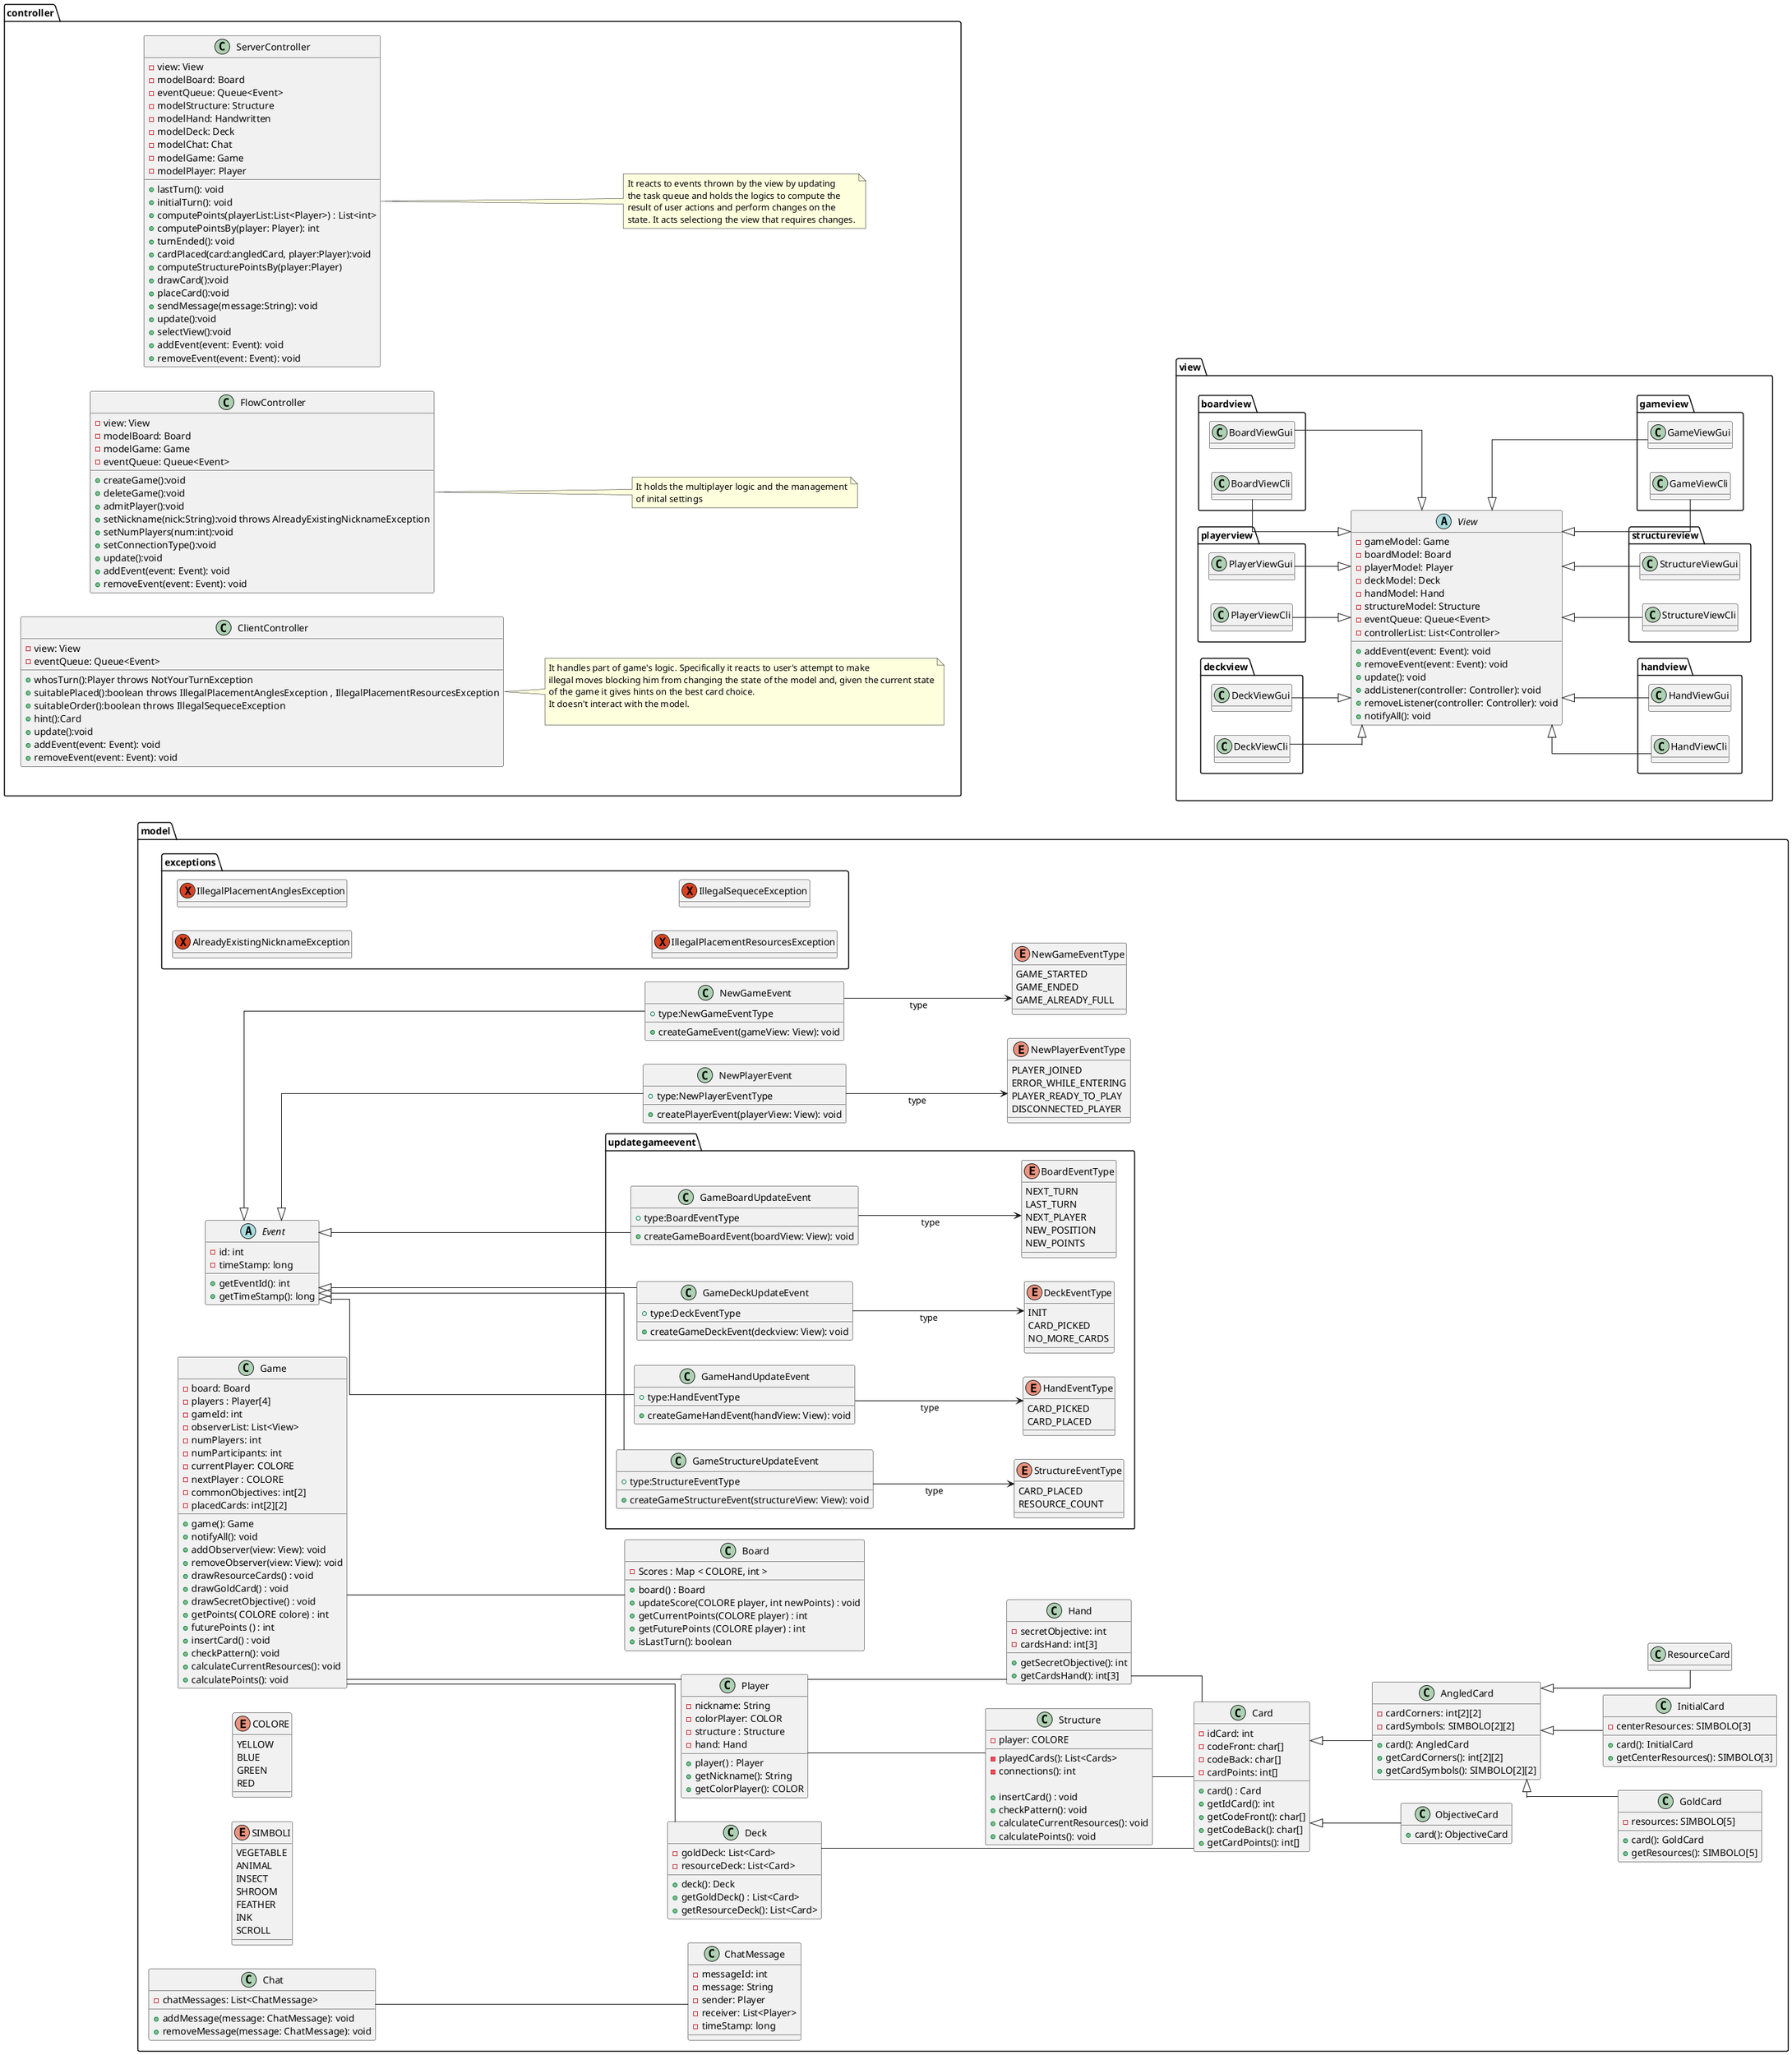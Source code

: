 @startuml uml

hide empty fields
skinparam linetype ortho

'TODO: '
'1. Enumerazione simboli e colori '
'2. frecce di composizione per struttura - carte '
'3. metodi Game '
'4. tutto controller '
'5. come inserire, cosa inserire per la view '
'6. inserire network? '

package model {

    class Game {
        - board: Board
        - players : Player[4]
        - gameId: int
        - observerList: List<View>
        - numPlayers: int
        - numParticipants: int
        '- ?StadioGioco
        - currentPlayer: COLORE
        - nextPlayer : COLORE
        - commonObjectives: int[2]
        - placedCards: int[2][2]

        'General'
        + game(): Game
        + notifyAll(): void
        + addObserver(view: View): void
        + removeObserver(view: View): void
        'Initial'
        + drawResourceCards() : void
        + drawGoldCard() : void
        + drawSecretObjective() : void
        'Board'
        + getPoints( COLORE colore) : int
        + futurePoints () : int
        'Structure'
        + insertCard() : void
        + checkPattern(): void
        + calculateCurrentResources(): void
        + calculatePoints(): void
    }

    class Player {
        - nickname: String
        - colorPlayer: COLOR
        - structure : Structure
        - hand: Hand
        + player() : Player
        + getNickname(): String
        + getColorPlayer(): COLOR
           }

    class Board {
        - Scores : Map < COLORE, int >

        + board() : Board
        + updateScore(COLORE player, int newPoints) : void
        'modifica la mappa dello Scores'
        + getCurrentPoints(COLORE player) : int
        + getFuturePoints (COLORE player) : int
        + isLastTurn(): boolean
    }

    class Card {
        'colore lo codifichiam nell'id? o lo salviamo in una var?
        - idCard: int
        - codeFront: char[]
        - codeBack: char[]
        - cardPoints: int[]

        + card() : Card
        + getIdCard(): int
        + getCodeFront(): char[]
        + getCodeBack(): char[]
        + getCardPoints(): int[]
    }

    class ObjectiveCard extends Card {
        'tipo dell'obiettivo con enum? o codificato?'
        'non chiarissimo come caratterizzare l'obiettivo'

        +card(): ObjectiveCard
    }

    class AngledCard extends Card {
        - cardCorners: int[2][2]
        'decidere valore di default per corner non presente, corner presente non collegato, Id/puntatore carrta'
        - cardSymbols: SIMBOLO[2][2]

        + card(): AngledCard
        + getCardCorners(): int[2][2]
        + getCardSymbols(): SIMBOLO[2][2]
    }

    class GoldCard extends AngledCard {
        - resources: SIMBOLO[5]
        'tipo ^ da capire'
        'caratterizzare tipo obiettivo'

        + card(): GoldCard
        + getResources(): SIMBOLO[5]
    }

    class InitialCard extends AngledCard {
        - centerResources: SIMBOLO[3]
        'tipo da capire'

        + card(): InitialCard
        + getCenterResources(): SIMBOLO[3]
    }

    class ResourceCard extends AngledCard {}

    class Structure {

        'è necessario che abbia player se è unico di un playre?'
        - player: COLORE
        - playedCards(): List<Cards>
        'può restituire la prima carta della struttura da cui ripercorrere ricorsivamente le connessioni'
        'può restituire una lista con le connessioni ordinate'
        - connections(): int

        + insertCard() : void
        + checkPattern(): void
        + calculateCurrentResources(): void
        + calculatePoints(): void
    }

    class Deck {
        'check sul tipo dinamico statico'
        - goldDeck: List<Card>
        - resourceDeck: List<Card>

        + deck(): Deck
        + getGoldDeck() : List<Card>
        + getResourceDeck(): List<Card>
    }

    class Hand {
        - secretObjective: int
        - cardsHand: int[3]

        + getSecretObjective(): int
        + getCardsHand(): int[3]
    }

    enum COLORE {
        YELLOW
        BLUE
        GREEN
        RED
    }

    enum SIMBOLI {
        VEGETABLE
        ANIMAL
        INSECT
        SHROOM
        FEATHER
        INK
        SCROLL
    }

    abstract class Event {
        - id: int
        - timeStamp: long
        + getEventId(): int
        + getTimeStamp(): long
    }

    class NewPlayerEvent extends Event{
        + createPlayerEvent(playerView: View): void
        +type:NewPlayerEventType
    }

    class NewGameEvent extends Event{
        + createGameEvent(gameView: View): void
        +type:NewGameEventType
    }

    package updategameevent {

        enum BoardEventType{
            NEXT_TURN
            LAST_TURN
            NEXT_PLAYER
            NEW_POSITION
            NEW_POINTS
        }
        enum DeckEventType{
            INIT
            CARD_PICKED
            NO_MORE_CARDS
        }
        enum HandEventType{
            CARD_PICKED
            CARD_PLACED
        }
        enum StructureEventType{
            CARD_PLACED
            RESOURCE_COUNT
        }

        class GameBoardUpdateEvent {
            + createGameBoardEvent(boardView: View): void
            +type:BoardEventType
 
        }

        class GameDeckUpdateEvent {
            + createGameDeckEvent(deckview: View): void
            +type:DeckEventType
        }

        class GameHandUpdateEvent {
            + createGameHandEvent(handView: View): void
            +type:HandEventType
        }

        class GameStructureUpdateEvent {
            + createGameStructureEvent(structureView: View): void
            +type:StructureEventType
        }
    }

    enum NewPlayerEventType{
        PLAYER_JOINED
        ERROR_WHILE_ENTERING
        PLAYER_READY_TO_PLAY
        DISCONNECTED_PLAYER
    }

    enum NewGameEventType{
        GAME_STARTED
        GAME_ENDED
        GAME_ALREADY_FULL
    }

    class ChatMessage {
        - messageId: int
        - message: String
        - sender: Player
        - receiver: List<Player>
        - timeStamp: long
    }

    class Chat {
        - chatMessages: List<ChatMessage>
        + addMessage(message: ChatMessage): void
        + removeMessage(message: ChatMessage): void
    }

    package exceptions{
        exception AlreadyExistingNicknameException{}
        exception IllegalPlacementAnglesException{}
        exception IllegalPlacementResourcesException{}
        exception IllegalSequeceException{}
    }
}

package controller {
    class ServerController{
        -view: View
        -modelBoard: Board 
        -eventQueue: Queue<Event>
        -modelStructure: Structure
        -modelHand: Handwritten
        -modelDeck: Deck 
        -modelChat: Chat 
        -modelGame: Game
        -modelPlayer: Player
        ' Controller state changes
        + lastTurn(): void
        + initialTurn(): void
        + computePoints(playerList:List<Player>) : List<int>
        + computePointsBy(player: Player): int
        + turnEnded(): void
        + cardPlaced(card:angledCard, player:Player):void
        + computeStructurePointsBy(player:Player)
        +drawCard():void
        +placeCard():void
        +sendMessage(message:String): void
        'User gesture consumer from view 
        +update():void
        +selectView():void
        +addEvent(event: Event): void
        +removeEvent(event: Event): void
    }

    note bottom
    It reacts to events thrown by the view by updating 
    the task queue and holds the logics to compute the 
    result of user actions and perform changes on the
    state. It acts selectiong the view that requires changes.
    end note


    class FlowController{
        -view: View
        -modelBoard: Board 
        -modelGame: Game
        -eventQueue: Queue<Event>


        'Controller state changes

        +createGame():void
        +deleteGame():void
        +admitPlayer():void
        +setNickname(nick:String):void throws AlreadyExistingNicknameException
        +setNumPlayers(num:int):void
        +setConnectionType():void
        'User gesture consumer from view 
        +update():void
        +addEvent(event: Event): void
        +removeEvent(event: Event): void
    }

    note bottom
    It holds the multiplayer logic and the management
    of inital settings
    end note

    class ClientController{
        -view: View
        -eventQueue: Queue<Event>


        'Action performed by user that doesn't affect the state of the model

        +whosTurn():Player throws NotYourTurnException 
        +suitablePlaced():boolean throws IllegalPlacementAnglesException , IllegalPlacementResourcesException 
        +suitableOrder():boolean throws IllegalSequeceException 
        +hint():Card


        'User gesture consumer from view 

        +update():void
        +addEvent(event: Event): void
        +removeEvent(event: Event): void
    }

    note bottom
    It handles part of game's logic. Specifically it reacts to user's attempt to make 
    illegal moves blocking him from changing the state of the model and, given the current state
    of the game it gives hints on the best card choice.
    It doesn't interact with the model.

    end note
}

package view {
    abstract View {
        - gameModel: Game
        - boardModel: Board
        - playerModel: Player
        - deckModel: Deck
        - handModel: Hand
        - structureModel: Structure
        - eventQueue: Queue<Event>
        - controllerList: List<Controller>
        + addEvent(event: Event): void
        + removeEvent(event: Event): void
        + update(): void
        + addListener(controller: Controller): void
        + removeListener(controller: Controller): void
        + notifyAll(): void
    }

    package boardview {
        class BoardViewGui {}
        class BoardViewCli {}
    }

    package playerview {
        class PlayerViewGui {}
        class PlayerViewCli {}
    }

    package deckview {
        class DeckViewGui {}
        class DeckViewCli {}
    }

    package handview {
        class HandViewGui {}
        class HandViewCli {}
    }

    package structureview {
        class StructureViewGui {}
        class StructureViewCli {}
    }

    package gameview {
        class GameViewGui {}
        class GameViewCli {}
    }
}

Game -- Player
Game -- Deck
Game -- Board
Deck -- Card
Player -- Hand
Player -- Structure
Structure -- Card
Hand -- Card

Chat -- ChatMessage

GameStructureUpdateEvent -up-|> Event
GameHandUpdateEvent -up-|> Event
GameDeckUpdateEvent -up-|> Event
GameBoardUpdateEvent -up-|> Event

BoardViewGui --|> View
BoardViewCli --|> View
PlayerViewGui --|> View
PlayerViewCli --|> View
DeckViewGui --|> View
DeckViewCli --|> View
HandViewGui -up-|> View
HandViewCli -up-|> View
StructureViewGui -up-|> View
StructureViewCli -up-|> View
GameViewGui -up-|> View
GameViewCli -up-|> View

GameBoardUpdateEvent --> BoardEventType : type
GameDeckUpdateEvent --> DeckEventType : type
GameHandUpdateEvent --> HandEventType : type
GameStructureUpdateEvent --> StructureEventType : type

NewPlayerEvent --> NewPlayerEventType : type
NewGameEvent --> NewGameEventType : type

view --[hidden]up-- controller
left to right direction
@enduml
